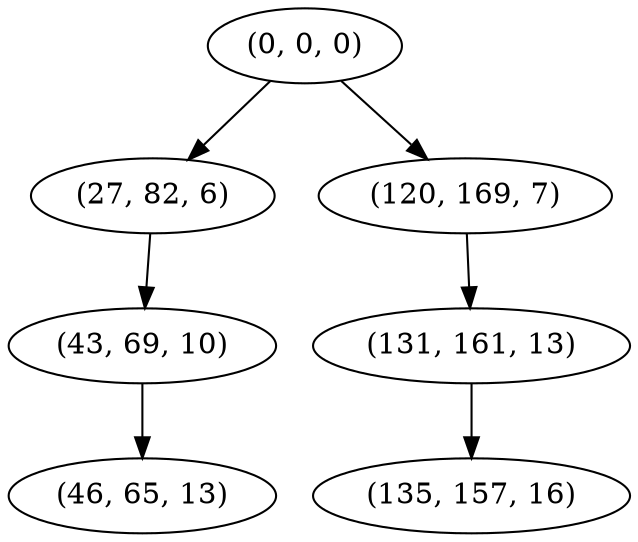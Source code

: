 digraph tree {
    "(0, 0, 0)";
    "(27, 82, 6)";
    "(43, 69, 10)";
    "(46, 65, 13)";
    "(120, 169, 7)";
    "(131, 161, 13)";
    "(135, 157, 16)";
    "(0, 0, 0)" -> "(27, 82, 6)";
    "(0, 0, 0)" -> "(120, 169, 7)";
    "(27, 82, 6)" -> "(43, 69, 10)";
    "(43, 69, 10)" -> "(46, 65, 13)";
    "(120, 169, 7)" -> "(131, 161, 13)";
    "(131, 161, 13)" -> "(135, 157, 16)";
}
